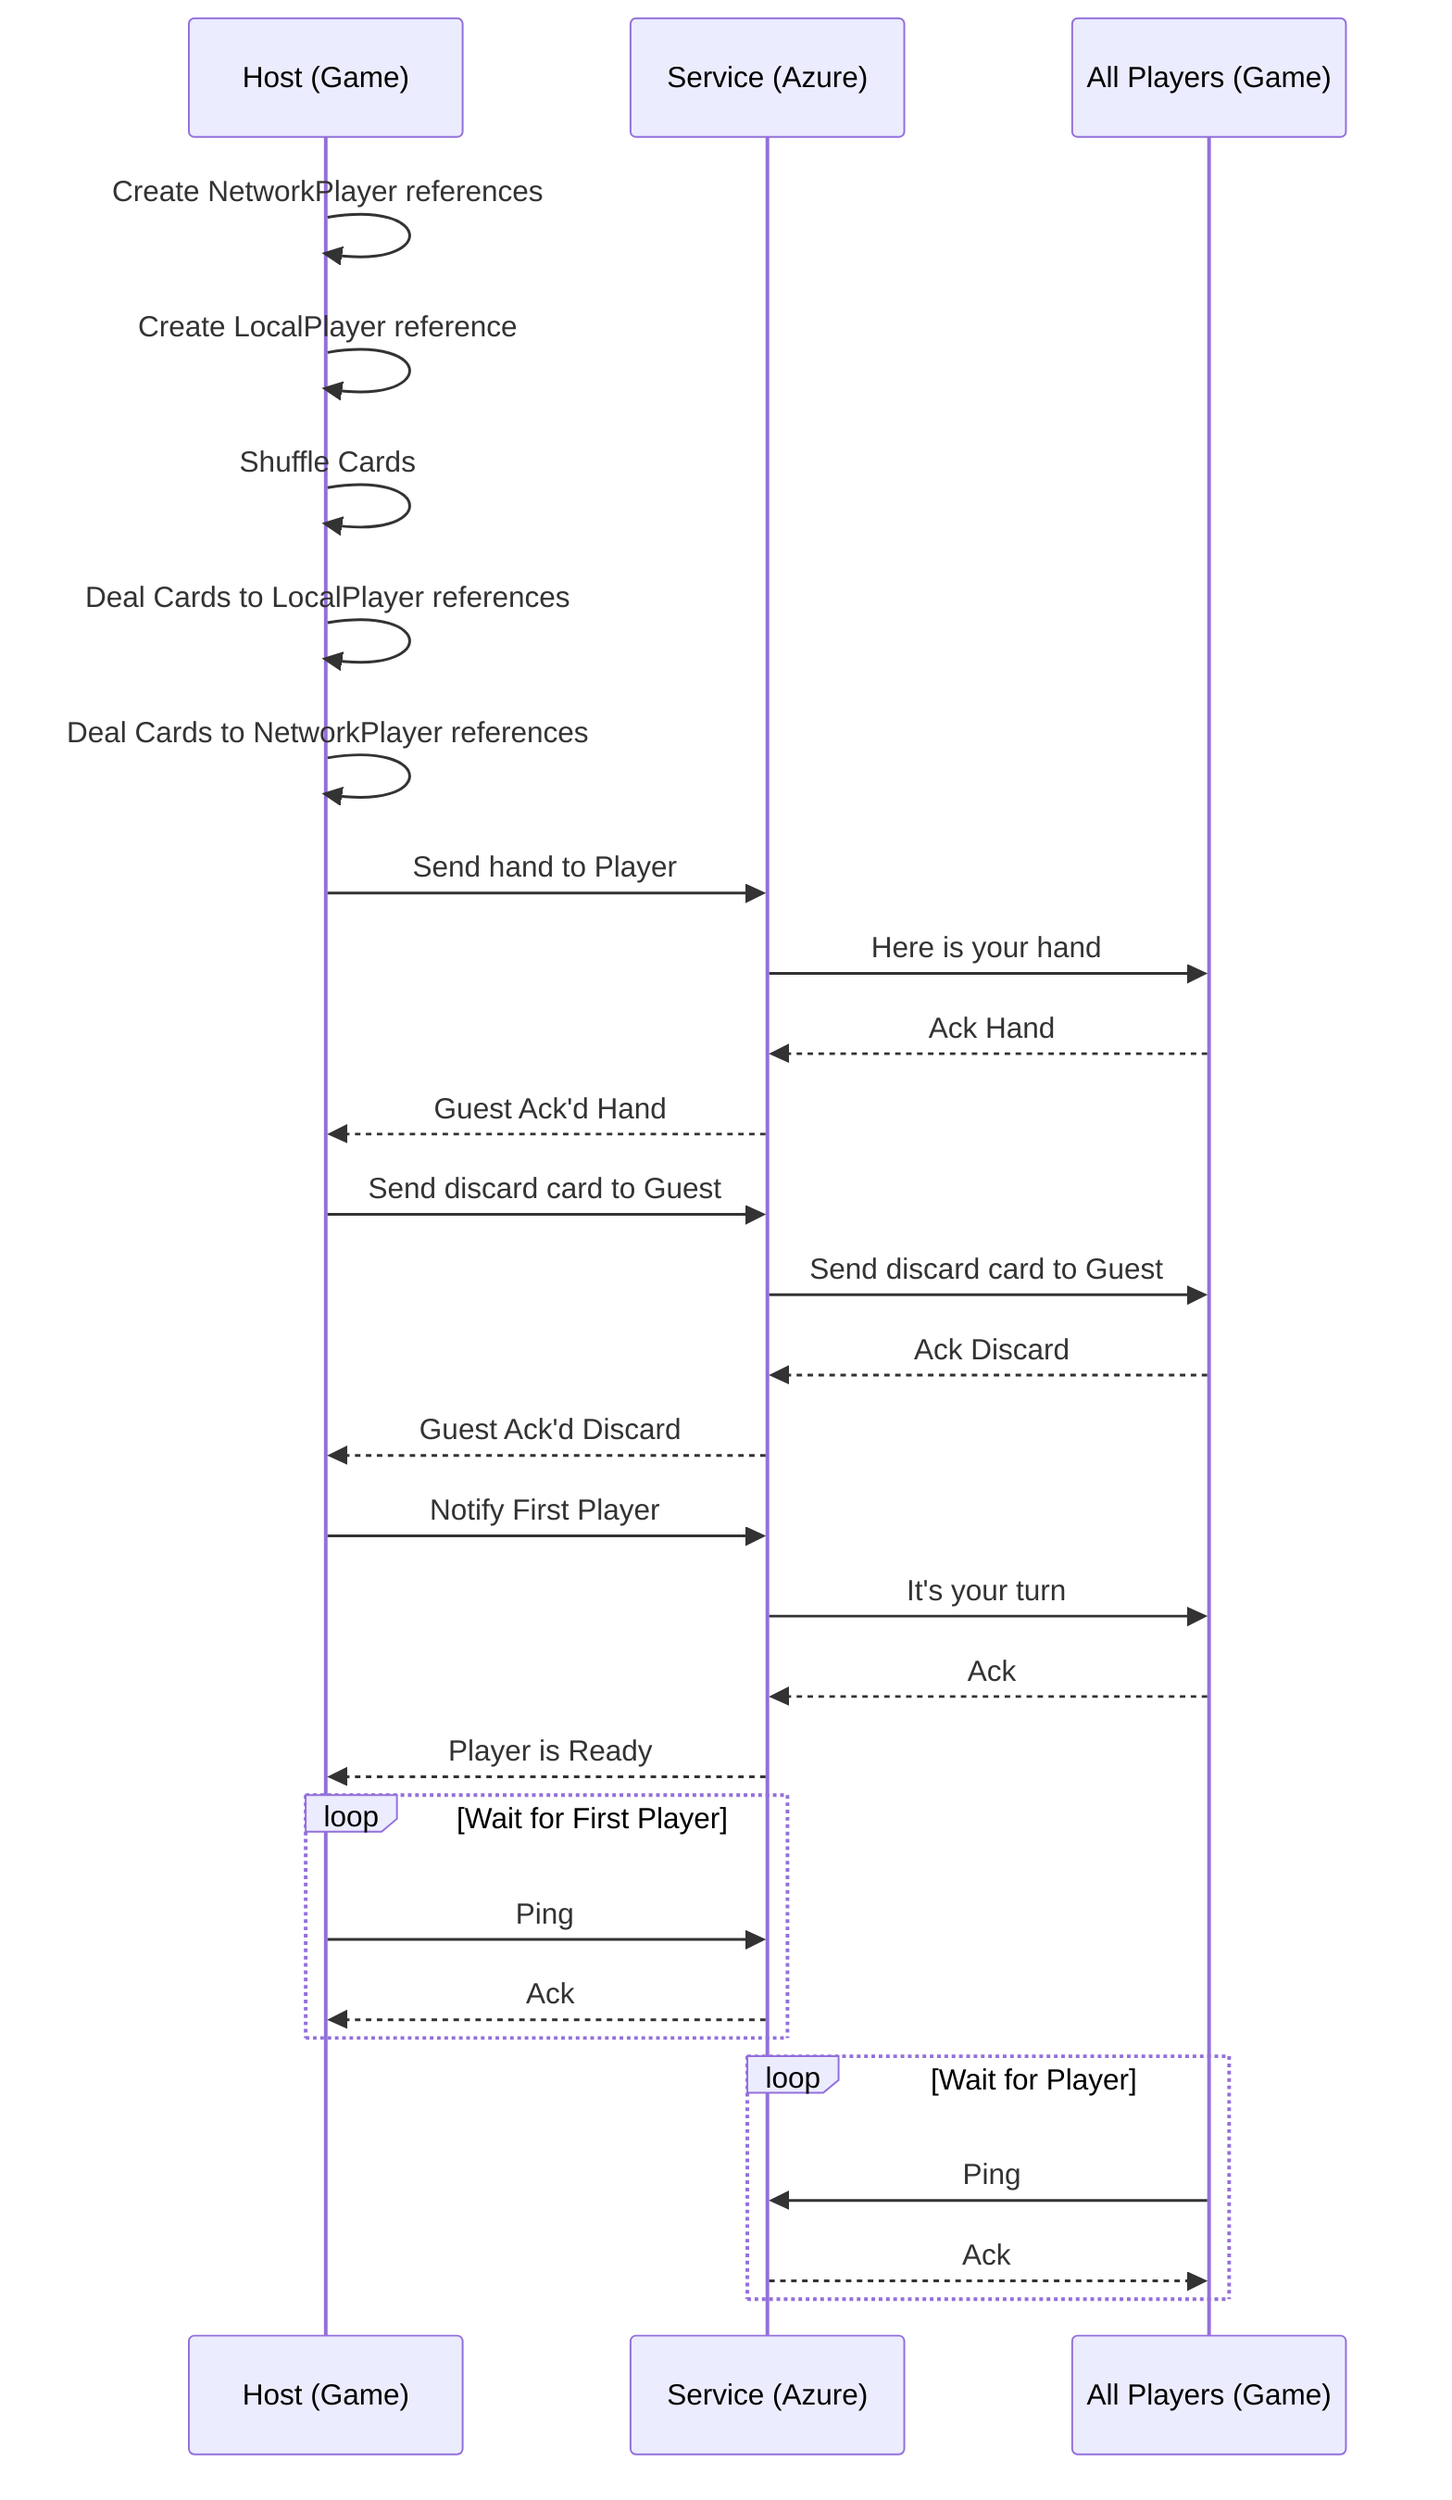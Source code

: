 sequenceDiagram
    participant h as Host (Game)
    participant s as Service (Azure)
    participant g as All Players (Game)
    h->>h: Create NetworkPlayer references
    h->>h: Create LocalPlayer reference
    h->>h: Shuffle Cards
    h->>h: Deal Cards to LocalPlayer references
    h->>h: Deal Cards to NetworkPlayer references
    h->>s: Send hand to Player
    s->>g: Here is your hand
    g-->>s: Ack Hand
    s-->>h: Guest Ack'd Hand
    h->>s: Send discard card to Guest
    s->>g: Send discard card to Guest
    g-->>s: Ack Discard
    s-->>h: Guest Ack'd Discard
    h->>s: Notify First Player
    s->>g: It's your turn
    g-->>s: Ack
    s-->>h: Player is Ready
    loop Wait for First Player
        h->>s: Ping
        s-->>h: Ack
    end
    loop Wait for Player
        g->>s: Ping
        s-->>g: Ack
    end